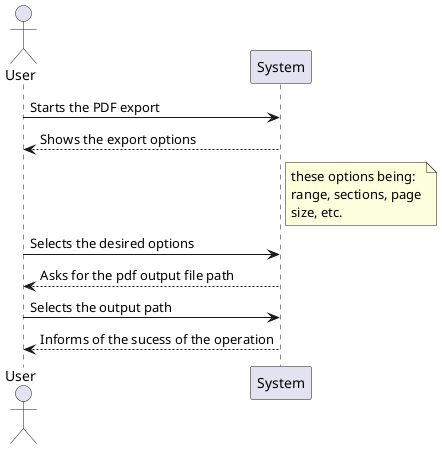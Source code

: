 @startuml complete_pdf_export_ssd.png
actor User
User -> System: Starts the PDF export
System --> User: Shows the export options
note right of System
these options being:
range, sections, page
size, etc.
end note

User -> System: Selects the desired options
User <-- System: Asks for the pdf output file path

User -> System: Selects the output path
User <-- System: Informs of the sucess of the operation
@enduml